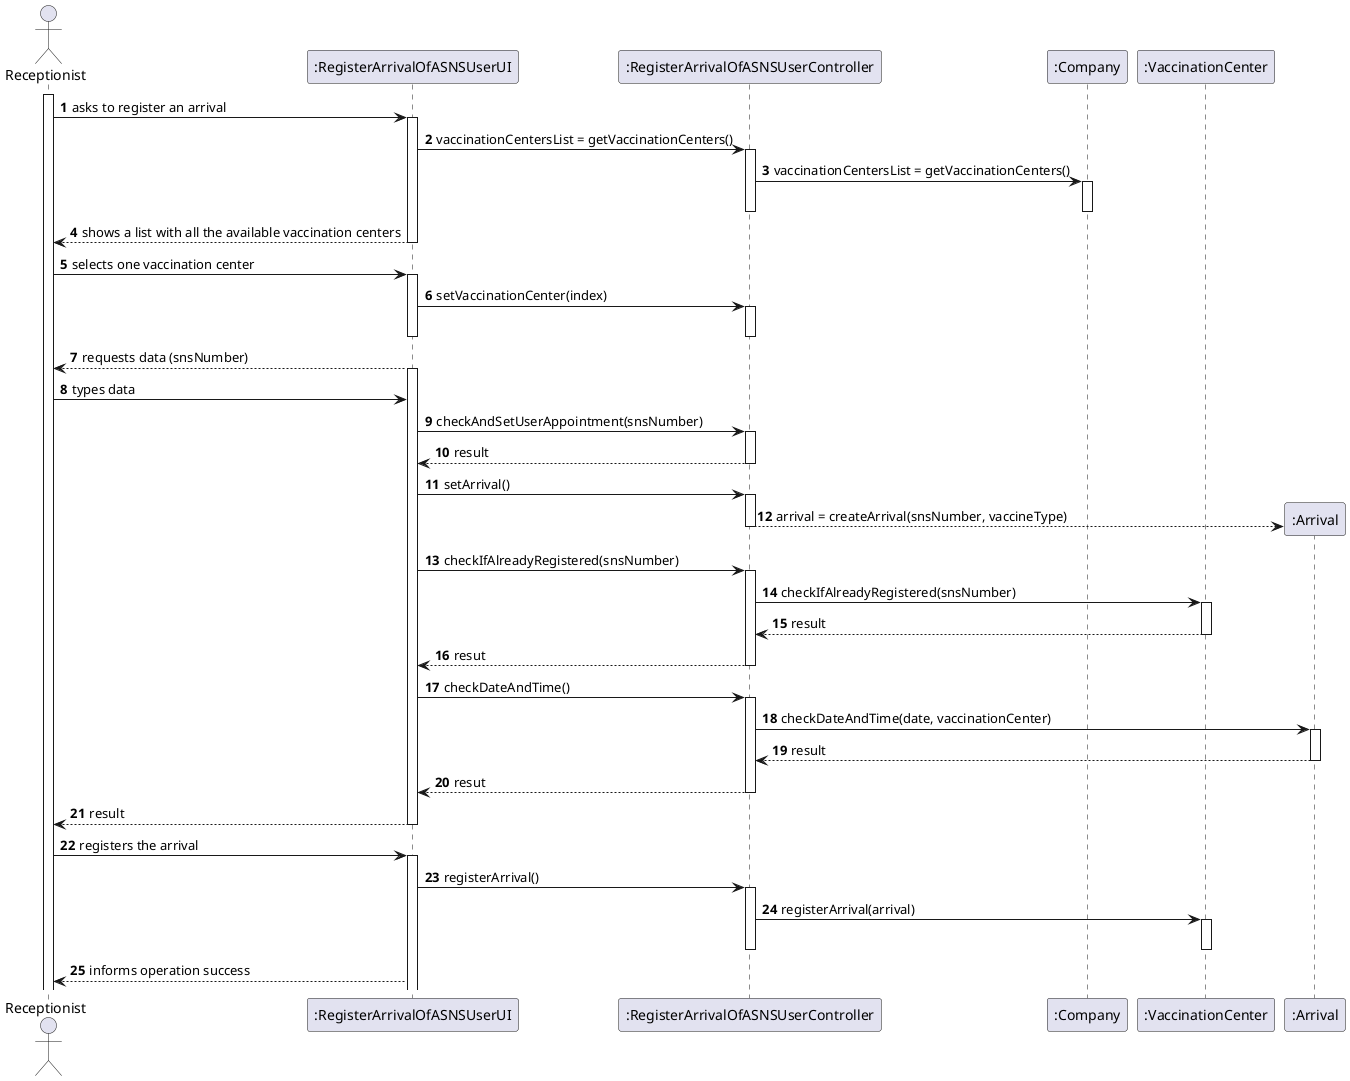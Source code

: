 @startuml
autonumber

actor "Receptionist" as R

participant ":RegisterArrivalOfASNSUserUI" as UI
participant ":RegisterArrivalOfASNSUserController" as CTRL
participant ":Company" as C
participant ":VaccinationCenter" as VC
participant ":Arrival" as A

activate R

R -> UI : asks to register an arrival
activate UI

UI -> CTRL : vaccinationCentersList = getVaccinationCenters()
activate CTRL

CTRL -> C : vaccinationCentersList = getVaccinationCenters()
activate C

deactivate C
deactivate CTRL
UI --> R : shows a list with all the available vaccination centers
deactivate UI

R -> UI : selects one vaccination center
activate UI

UI -> CTRL : setVaccinationCenter(index)
activate CTRL


deactivate CTRL
deactivate UI

UI --> R : requests data (snsNumber)
activate UI


R -> UI : types data

UI -> CTRL : checkAndSetUserAppointment(snsNumber)
activate CTRL

CTRL --> UI : result
deactivate CTRL

UI -> CTRL : setArrival()
activate CTRL

CTRL ---> A ** : arrival = createArrival(snsNumber, vaccineType)

deactivate CTRL

UI -> CTRL : checkIfAlreadyRegistered(snsNumber)
activate CTRL

CTRL -> VC : checkIfAlreadyRegistered(snsNumber)
activate VC

VC --> CTRL : result
deactivate VC

CTRL --> UI : resut
deactivate CTRL

UI -> CTRL : checkDateAndTime()
activate CTRL


CTRL -> A : checkDateAndTime(date, vaccinationCenter)
activate A

A --> CTRL : result
deactivate A

CTRL --> UI : resut
deactivate CTRL

UI --> R : result
deactivate A

deactivate UI


R -> UI : registers the arrival
activate UI

UI -> CTRL : registerArrival()
activate CTRL


CTRL -> VC : registerArrival(arrival)
activate VC

deactivate VC
deactivate CTRL
UI --> R : informs operation success

@enduml